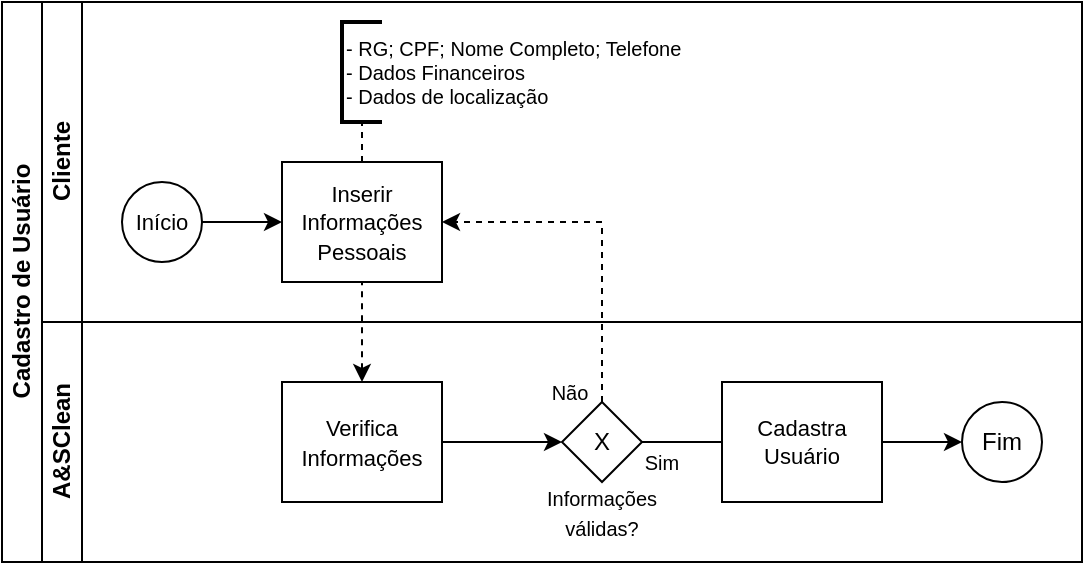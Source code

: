 <mxfile version="16.6.5" type="device" pages="6"><diagram id="prtHgNgQTEPvFCAcTncT" name="BPNM_01"><mxGraphModel dx="1422" dy="700" grid="1" gridSize="10" guides="1" tooltips="1" connect="1" arrows="1" fold="1" page="1" pageScale="1" pageWidth="827" pageHeight="1169" math="0" shadow="0"><root><mxCell id="0"/><mxCell id="1" parent="0"/><mxCell id="dNxyNK7c78bLwvsdeMH5-19" value="Cadastro de Usuário" style="swimlane;html=1;childLayout=stackLayout;resizeParent=1;resizeParentMax=0;horizontal=0;startSize=20;horizontalStack=0;" parent="1" vertex="1"><mxGeometry x="110" y="120" width="540" height="280" as="geometry"/></mxCell><mxCell id="dNxyNK7c78bLwvsdeMH5-31" style="edgeStyle=orthogonalEdgeStyle;rounded=0;orthogonalLoop=1;jettySize=auto;html=1;endArrow=classic;endFill=1;entryX=1;entryY=0.5;entryDx=0;entryDy=0;dashed=1;" parent="dNxyNK7c78bLwvsdeMH5-19" source="dNxyNK7c78bLwvsdeMH5-28" target="dNxyNK7c78bLwvsdeMH5-24" edge="1"><mxGeometry relative="1" as="geometry"><mxPoint x="300" y="60" as="targetPoint"/><Array as="points"><mxPoint x="300" y="110"/></Array></mxGeometry></mxCell><mxCell id="dNxyNK7c78bLwvsdeMH5-20" value="&lt;div&gt;Cliente&lt;/div&gt;" style="swimlane;html=1;startSize=20;horizontal=0;" parent="dNxyNK7c78bLwvsdeMH5-19" vertex="1"><mxGeometry x="20" width="520" height="160" as="geometry"/></mxCell><mxCell id="dNxyNK7c78bLwvsdeMH5-25" value="" style="edgeStyle=orthogonalEdgeStyle;rounded=0;orthogonalLoop=1;jettySize=auto;html=1;" parent="dNxyNK7c78bLwvsdeMH5-20" source="dNxyNK7c78bLwvsdeMH5-23" target="dNxyNK7c78bLwvsdeMH5-24" edge="1"><mxGeometry relative="1" as="geometry"/></mxCell><mxCell id="dNxyNK7c78bLwvsdeMH5-23" value="&lt;font style=&quot;font-size: 11px&quot;&gt;Início&lt;/font&gt;" style="ellipse;whiteSpace=wrap;html=1;" parent="dNxyNK7c78bLwvsdeMH5-20" vertex="1"><mxGeometry x="40" y="90" width="40" height="40" as="geometry"/></mxCell><mxCell id="dNxyNK7c78bLwvsdeMH5-24" value="&lt;font style=&quot;font-size: 11px&quot;&gt;Inserir Informações Pessoais&lt;/font&gt;" style="rounded=0;whiteSpace=wrap;html=1;fontFamily=Helvetica;fontSize=12;fontColor=#000000;align=center;" parent="dNxyNK7c78bLwvsdeMH5-20" vertex="1"><mxGeometry x="120" y="80" width="80" height="60" as="geometry"/></mxCell><mxCell id="_eYZzd55_Z8GwYTqfOut-10" value="" style="strokeWidth=2;html=1;shape=mxgraph.flowchart.annotation_1;align=left;pointerEvents=1;fontSize=11;" parent="dNxyNK7c78bLwvsdeMH5-20" vertex="1"><mxGeometry x="150" y="10" width="20" height="50" as="geometry"/></mxCell><mxCell id="_eYZzd55_Z8GwYTqfOut-12" value="" style="endArrow=none;dashed=1;html=1;rounded=0;fontSize=11;entryX=0.5;entryY=1;entryDx=0;entryDy=0;entryPerimeter=0;exitX=0.5;exitY=0;exitDx=0;exitDy=0;" parent="dNxyNK7c78bLwvsdeMH5-20" source="dNxyNK7c78bLwvsdeMH5-24" target="_eYZzd55_Z8GwYTqfOut-10" edge="1"><mxGeometry width="50" height="50" relative="1" as="geometry"><mxPoint x="250" y="180" as="sourcePoint"/><mxPoint x="300" y="130" as="targetPoint"/></mxGeometry></mxCell><mxCell id="_eYZzd55_Z8GwYTqfOut-13" value="&lt;div style=&quot;font-size: 10px&quot; align=&quot;left&quot;&gt;&lt;font style=&quot;font-size: 10px&quot;&gt;- RG; CPF; Nome Completo; Telefone&lt;/font&gt;&lt;/div&gt;&lt;div style=&quot;font-size: 10px&quot; align=&quot;left&quot;&gt;&lt;font style=&quot;font-size: 10px&quot;&gt;- Dados Financeiros&lt;/font&gt;&lt;/div&gt;&lt;div style=&quot;font-size: 10px&quot; align=&quot;left&quot;&gt;&lt;font style=&quot;font-size: 10px&quot;&gt;- Dados de localização&lt;/font&gt;&lt;/div&gt;" style="text;html=1;strokeColor=none;fillColor=none;align=left;verticalAlign=middle;whiteSpace=wrap;rounded=0;fontSize=11;" parent="dNxyNK7c78bLwvsdeMH5-20" vertex="1"><mxGeometry x="150" y="16.25" width="180" height="37.5" as="geometry"/></mxCell><mxCell id="dNxyNK7c78bLwvsdeMH5-21" value="A&amp;amp;SClean" style="swimlane;html=1;startSize=20;horizontal=0;" parent="dNxyNK7c78bLwvsdeMH5-19" vertex="1"><mxGeometry x="20" y="160" width="520" height="120" as="geometry"/></mxCell><mxCell id="dNxyNK7c78bLwvsdeMH5-29" value="" style="edgeStyle=orthogonalEdgeStyle;rounded=0;orthogonalLoop=1;jettySize=auto;html=1;endArrow=classic;endFill=1;" parent="dNxyNK7c78bLwvsdeMH5-21" source="dNxyNK7c78bLwvsdeMH5-26" target="dNxyNK7c78bLwvsdeMH5-28" edge="1"><mxGeometry relative="1" as="geometry"/></mxCell><mxCell id="dNxyNK7c78bLwvsdeMH5-26" value="&lt;font style=&quot;font-size: 11px&quot;&gt;Verifica Informações&lt;/font&gt;" style="rounded=0;whiteSpace=wrap;html=1;fontFamily=Helvetica;fontSize=12;fontColor=#000000;align=center;" parent="dNxyNK7c78bLwvsdeMH5-21" vertex="1"><mxGeometry x="120" y="30" width="80" height="60" as="geometry"/></mxCell><mxCell id="dNxyNK7c78bLwvsdeMH5-28" value="X" style="rhombus;whiteSpace=wrap;html=1;fontFamily=Helvetica;fontSize=12;fontColor=#000000;align=center;" parent="dNxyNK7c78bLwvsdeMH5-21" vertex="1"><mxGeometry x="260" y="40" width="40" height="40" as="geometry"/></mxCell><mxCell id="_eYZzd55_Z8GwYTqfOut-1" value="&lt;font style=&quot;font-size: 10px&quot;&gt;Informações válidas?&lt;/font&gt;" style="text;html=1;strokeColor=none;fillColor=none;align=center;verticalAlign=middle;whiteSpace=wrap;rounded=0;" parent="dNxyNK7c78bLwvsdeMH5-21" vertex="1"><mxGeometry x="250" y="80" width="60" height="30" as="geometry"/></mxCell><mxCell id="dNxyNK7c78bLwvsdeMH5-32" value="Fim" style="ellipse;whiteSpace=wrap;html=1;" parent="dNxyNK7c78bLwvsdeMH5-21" vertex="1"><mxGeometry x="460" y="40" width="40" height="40" as="geometry"/></mxCell><mxCell id="_eYZzd55_Z8GwYTqfOut-4" value="" style="endArrow=classic;html=1;rounded=0;entryX=0;entryY=0.5;entryDx=0;entryDy=0;exitX=1;exitY=0.5;exitDx=0;exitDy=0;startArrow=none;" parent="dNxyNK7c78bLwvsdeMH5-21" source="_eYZzd55_Z8GwYTqfOut-8" target="dNxyNK7c78bLwvsdeMH5-32" edge="1"><mxGeometry width="50" height="50" relative="1" as="geometry"><mxPoint x="190" y="80" as="sourcePoint"/><mxPoint x="240" y="30" as="targetPoint"/></mxGeometry></mxCell><mxCell id="_eYZzd55_Z8GwYTqfOut-6" value="&lt;font style=&quot;font-size: 10px&quot;&gt;Não&lt;/font&gt;" style="text;html=1;strokeColor=none;fillColor=none;align=center;verticalAlign=middle;whiteSpace=wrap;rounded=0;" parent="dNxyNK7c78bLwvsdeMH5-21" vertex="1"><mxGeometry x="254" y="30" width="20" height="10" as="geometry"/></mxCell><mxCell id="_eYZzd55_Z8GwYTqfOut-7" value="&lt;font style=&quot;font-size: 10px&quot;&gt;Sim&lt;/font&gt;" style="text;html=1;strokeColor=none;fillColor=none;align=center;verticalAlign=middle;whiteSpace=wrap;rounded=0;" parent="dNxyNK7c78bLwvsdeMH5-21" vertex="1"><mxGeometry x="300" y="60" width="20" height="20" as="geometry"/></mxCell><mxCell id="_eYZzd55_Z8GwYTqfOut-8" value="&lt;div style=&quot;font-size: 11px&quot;&gt;&lt;font style=&quot;font-size: 11px&quot;&gt;Cadastra&lt;/font&gt;&lt;/div&gt;&lt;div style=&quot;font-size: 11px&quot;&gt;&lt;font style=&quot;font-size: 11px&quot;&gt;Usuário&lt;/font&gt;&lt;/div&gt;" style="rounded=0;whiteSpace=wrap;html=1;fontFamily=Helvetica;fontSize=12;fontColor=#000000;align=center;" parent="dNxyNK7c78bLwvsdeMH5-21" vertex="1"><mxGeometry x="340" y="30" width="80" height="60" as="geometry"/></mxCell><mxCell id="_eYZzd55_Z8GwYTqfOut-9" value="" style="endArrow=none;html=1;rounded=0;entryX=0;entryY=0.5;entryDx=0;entryDy=0;exitX=1;exitY=0.5;exitDx=0;exitDy=0;" parent="dNxyNK7c78bLwvsdeMH5-21" source="dNxyNK7c78bLwvsdeMH5-28" target="_eYZzd55_Z8GwYTqfOut-8" edge="1"><mxGeometry width="50" height="50" relative="1" as="geometry"><mxPoint x="440" y="300" as="sourcePoint"/><mxPoint x="580" y="300" as="targetPoint"/></mxGeometry></mxCell><mxCell id="_eYZzd55_Z8GwYTqfOut-3" value="" style="endArrow=none;dashed=1;html=1;rounded=0;entryX=0.5;entryY=1;entryDx=0;entryDy=0;exitX=0.5;exitY=0;exitDx=0;exitDy=0;endFill=0;startArrow=classic;startFill=1;" parent="dNxyNK7c78bLwvsdeMH5-19" source="dNxyNK7c78bLwvsdeMH5-26" target="dNxyNK7c78bLwvsdeMH5-24" edge="1"><mxGeometry width="50" height="50" relative="1" as="geometry"><mxPoint x="210" y="200" as="sourcePoint"/><mxPoint x="260" y="150" as="targetPoint"/></mxGeometry></mxCell></root></mxGraphModel></diagram><diagram id="L-XpuHTHEwS6U2jgjpbz" name="BPNM_02"><mxGraphModel dx="1422" dy="700" grid="1" gridSize="10" guides="1" tooltips="1" connect="1" arrows="1" fold="1" page="1" pageScale="1" pageWidth="827" pageHeight="1169" math="0" shadow="0"><root><mxCell id="8HXdKZfh2byNcicHLd-K-0"/><mxCell id="8HXdKZfh2byNcicHLd-K-1" parent="8HXdKZfh2byNcicHLd-K-0"/><mxCell id="Ei9RgOrGpQlnz_iBr8sP-0" value="Cadastro de Lavanderia" style="swimlane;html=1;childLayout=stackLayout;resizeParent=1;resizeParentMax=0;horizontal=0;startSize=20;horizontalStack=0;" parent="8HXdKZfh2byNcicHLd-K-1" vertex="1"><mxGeometry x="110" y="120" width="540" height="310" as="geometry"/></mxCell><mxCell id="Ei9RgOrGpQlnz_iBr8sP-1" style="edgeStyle=orthogonalEdgeStyle;rounded=0;orthogonalLoop=1;jettySize=auto;html=1;endArrow=classic;endFill=1;entryX=1;entryY=0.5;entryDx=0;entryDy=0;dashed=1;" parent="Ei9RgOrGpQlnz_iBr8sP-0" source="Ei9RgOrGpQlnz_iBr8sP-12" target="Ei9RgOrGpQlnz_iBr8sP-5" edge="1"><mxGeometry relative="1" as="geometry"><mxPoint x="300" y="60" as="targetPoint"/><Array as="points"><mxPoint x="300" y="140"/></Array></mxGeometry></mxCell><mxCell id="Ei9RgOrGpQlnz_iBr8sP-2" value="Lavanderia" style="swimlane;html=1;startSize=20;horizontal=0;" parent="Ei9RgOrGpQlnz_iBr8sP-0" vertex="1"><mxGeometry x="20" width="520" height="190" as="geometry"/></mxCell><mxCell id="Ei9RgOrGpQlnz_iBr8sP-3" value="" style="edgeStyle=orthogonalEdgeStyle;rounded=0;orthogonalLoop=1;jettySize=auto;html=1;" parent="Ei9RgOrGpQlnz_iBr8sP-2" source="Ei9RgOrGpQlnz_iBr8sP-4" target="Ei9RgOrGpQlnz_iBr8sP-5" edge="1"><mxGeometry relative="1" as="geometry"/></mxCell><mxCell id="Ei9RgOrGpQlnz_iBr8sP-4" value="&lt;font style=&quot;font-size: 11px&quot;&gt;Início&lt;/font&gt;" style="ellipse;whiteSpace=wrap;html=1;" parent="Ei9RgOrGpQlnz_iBr8sP-2" vertex="1"><mxGeometry x="40" y="90" width="40" height="40" as="geometry"/></mxCell><mxCell id="Ei9RgOrGpQlnz_iBr8sP-5" value="&lt;div&gt;&lt;font style=&quot;font-size: 11px&quot;&gt;Inserir Informações&lt;/font&gt;&lt;/div&gt;&lt;div&gt;&lt;font style=&quot;font-size: 11px&quot;&gt;Empresariais&lt;br&gt;&lt;/font&gt;&lt;/div&gt;" style="rounded=0;whiteSpace=wrap;html=1;fontFamily=Helvetica;fontSize=12;fontColor=#000000;align=center;" parent="Ei9RgOrGpQlnz_iBr8sP-2" vertex="1"><mxGeometry x="120" y="110" width="80" height="60" as="geometry"/></mxCell><mxCell id="Ei9RgOrGpQlnz_iBr8sP-6" value="" style="strokeWidth=2;html=1;shape=mxgraph.flowchart.annotation_1;align=left;pointerEvents=1;fontSize=11;" parent="Ei9RgOrGpQlnz_iBr8sP-2" vertex="1"><mxGeometry x="150" y="10" width="20" height="80" as="geometry"/></mxCell><mxCell id="Ei9RgOrGpQlnz_iBr8sP-7" value="" style="endArrow=none;dashed=1;html=1;rounded=0;fontSize=11;entryX=0.5;entryY=1;entryDx=0;entryDy=0;entryPerimeter=0;exitX=0.5;exitY=0;exitDx=0;exitDy=0;" parent="Ei9RgOrGpQlnz_iBr8sP-2" source="Ei9RgOrGpQlnz_iBr8sP-5" target="Ei9RgOrGpQlnz_iBr8sP-6" edge="1"><mxGeometry width="50" height="50" relative="1" as="geometry"><mxPoint x="250" y="180" as="sourcePoint"/><mxPoint x="300" y="130" as="targetPoint"/></mxGeometry></mxCell><mxCell id="Ei9RgOrGpQlnz_iBr8sP-8" value="&lt;div style=&quot;font-size: 10px&quot; align=&quot;left&quot;&gt;&lt;font style=&quot;font-size: 10px&quot;&gt;- Nome; CNPJ;&lt;br&gt;&lt;/font&gt;&lt;/div&gt;&lt;div style=&quot;font-size: 10px&quot; align=&quot;left&quot;&gt;&lt;font style=&quot;font-size: 10px&quot;&gt;- Dados Financeiros;&lt;/font&gt;&lt;/div&gt;&lt;div style=&quot;font-size: 10px&quot; align=&quot;left&quot;&gt;&lt;font style=&quot;font-size: 10px&quot;&gt;- Dados de localização;&lt;/font&gt;&lt;/div&gt;&lt;div style=&quot;font-size: 10px&quot;&gt;&lt;font style=&quot;font-size: 10px&quot;&gt;- Especialidades;&lt;/font&gt;&lt;/div&gt;&lt;div style=&quot;font-size: 10px&quot;&gt;&lt;font style=&quot;font-size: 10px&quot;&gt;- Horário de Funcionamento;&lt;/font&gt;&lt;/div&gt;&lt;div style=&quot;font-size: 10px&quot;&gt;&lt;font style=&quot;font-size: 10px&quot;&gt;- Opções de entrega/retirada&lt;br&gt;&lt;/font&gt;&lt;/div&gt;" style="text;html=1;strokeColor=none;fillColor=none;align=left;verticalAlign=middle;whiteSpace=wrap;rounded=0;fontSize=11;" parent="Ei9RgOrGpQlnz_iBr8sP-2" vertex="1"><mxGeometry x="150" y="13.13" width="140" height="73.75" as="geometry"/></mxCell><mxCell id="Ei9RgOrGpQlnz_iBr8sP-9" value="A&amp;amp;SClean" style="swimlane;html=1;startSize=20;horizontal=0;" parent="Ei9RgOrGpQlnz_iBr8sP-0" vertex="1"><mxGeometry x="20" y="190" width="520" height="120" as="geometry"/></mxCell><mxCell id="Ei9RgOrGpQlnz_iBr8sP-10" value="" style="edgeStyle=orthogonalEdgeStyle;rounded=0;orthogonalLoop=1;jettySize=auto;html=1;endArrow=classic;endFill=1;" parent="Ei9RgOrGpQlnz_iBr8sP-9" source="Ei9RgOrGpQlnz_iBr8sP-11" target="Ei9RgOrGpQlnz_iBr8sP-12" edge="1"><mxGeometry relative="1" as="geometry"/></mxCell><mxCell id="Ei9RgOrGpQlnz_iBr8sP-11" value="&lt;font style=&quot;font-size: 11px&quot;&gt;Verifica Informações&lt;/font&gt;" style="rounded=0;whiteSpace=wrap;html=1;fontFamily=Helvetica;fontSize=12;fontColor=#000000;align=center;" parent="Ei9RgOrGpQlnz_iBr8sP-9" vertex="1"><mxGeometry x="120" y="30" width="80" height="60" as="geometry"/></mxCell><mxCell id="Ei9RgOrGpQlnz_iBr8sP-12" value="X" style="rhombus;whiteSpace=wrap;html=1;fontFamily=Helvetica;fontSize=12;fontColor=#000000;align=center;" parent="Ei9RgOrGpQlnz_iBr8sP-9" vertex="1"><mxGeometry x="260" y="40" width="40" height="40" as="geometry"/></mxCell><mxCell id="Ei9RgOrGpQlnz_iBr8sP-13" value="&lt;font style=&quot;font-size: 10px&quot;&gt;Informações válidas?&lt;/font&gt;" style="text;html=1;strokeColor=none;fillColor=none;align=center;verticalAlign=middle;whiteSpace=wrap;rounded=0;" parent="Ei9RgOrGpQlnz_iBr8sP-9" vertex="1"><mxGeometry x="250" y="80" width="60" height="30" as="geometry"/></mxCell><mxCell id="Ei9RgOrGpQlnz_iBr8sP-14" value="Fim" style="ellipse;whiteSpace=wrap;html=1;" parent="Ei9RgOrGpQlnz_iBr8sP-9" vertex="1"><mxGeometry x="460" y="40" width="40" height="40" as="geometry"/></mxCell><mxCell id="Ei9RgOrGpQlnz_iBr8sP-15" value="" style="endArrow=classic;html=1;rounded=0;entryX=0;entryY=0.5;entryDx=0;entryDy=0;exitX=1;exitY=0.5;exitDx=0;exitDy=0;startArrow=none;" parent="Ei9RgOrGpQlnz_iBr8sP-9" source="Ei9RgOrGpQlnz_iBr8sP-18" target="Ei9RgOrGpQlnz_iBr8sP-14" edge="1"><mxGeometry width="50" height="50" relative="1" as="geometry"><mxPoint x="190" y="80" as="sourcePoint"/><mxPoint x="240" y="30" as="targetPoint"/></mxGeometry></mxCell><mxCell id="Ei9RgOrGpQlnz_iBr8sP-16" value="&lt;font style=&quot;font-size: 10px&quot;&gt;Não&lt;/font&gt;" style="text;html=1;strokeColor=none;fillColor=none;align=center;verticalAlign=middle;whiteSpace=wrap;rounded=0;" parent="Ei9RgOrGpQlnz_iBr8sP-9" vertex="1"><mxGeometry x="254" y="30" width="20" height="10" as="geometry"/></mxCell><mxCell id="Ei9RgOrGpQlnz_iBr8sP-17" value="&lt;font style=&quot;font-size: 10px&quot;&gt;Sim&lt;/font&gt;" style="text;html=1;strokeColor=none;fillColor=none;align=center;verticalAlign=middle;whiteSpace=wrap;rounded=0;" parent="Ei9RgOrGpQlnz_iBr8sP-9" vertex="1"><mxGeometry x="300" y="60" width="20" height="20" as="geometry"/></mxCell><mxCell id="Ei9RgOrGpQlnz_iBr8sP-18" value="&lt;div style=&quot;font-size: 11px&quot;&gt;&lt;font style=&quot;font-size: 11px&quot;&gt;Cadastra Lavanderia&lt;br&gt;&lt;/font&gt;&lt;/div&gt;" style="rounded=0;whiteSpace=wrap;html=1;fontFamily=Helvetica;fontSize=12;fontColor=#000000;align=center;" parent="Ei9RgOrGpQlnz_iBr8sP-9" vertex="1"><mxGeometry x="340" y="30" width="80" height="60" as="geometry"/></mxCell><mxCell id="Ei9RgOrGpQlnz_iBr8sP-19" value="" style="endArrow=none;html=1;rounded=0;entryX=0;entryY=0.5;entryDx=0;entryDy=0;exitX=1;exitY=0.5;exitDx=0;exitDy=0;" parent="Ei9RgOrGpQlnz_iBr8sP-9" source="Ei9RgOrGpQlnz_iBr8sP-12" target="Ei9RgOrGpQlnz_iBr8sP-18" edge="1"><mxGeometry width="50" height="50" relative="1" as="geometry"><mxPoint x="440" y="300" as="sourcePoint"/><mxPoint x="580" y="300" as="targetPoint"/></mxGeometry></mxCell><mxCell id="Ei9RgOrGpQlnz_iBr8sP-20" value="" style="endArrow=none;dashed=1;html=1;rounded=0;entryX=0.5;entryY=1;entryDx=0;entryDy=0;exitX=0.5;exitY=0;exitDx=0;exitDy=0;endFill=0;startArrow=classic;startFill=1;" parent="Ei9RgOrGpQlnz_iBr8sP-0" source="Ei9RgOrGpQlnz_iBr8sP-11" target="Ei9RgOrGpQlnz_iBr8sP-5" edge="1"><mxGeometry width="50" height="50" relative="1" as="geometry"><mxPoint x="210" y="200" as="sourcePoint"/><mxPoint x="260" y="150" as="targetPoint"/></mxGeometry></mxCell></root></mxGraphModel></diagram><diagram id="61No-vOw14e0_m3ZhTWk" name="BPNM_03"><mxGraphModel dx="1422" dy="700" grid="1" gridSize="10" guides="1" tooltips="1" connect="1" arrows="1" fold="1" page="1" pageScale="1" pageWidth="827" pageHeight="1169" math="0" shadow="0"><root><mxCell id="aIsWdmac2kuQEDFgwX-E-0"/><mxCell id="aIsWdmac2kuQEDFgwX-E-1" parent="aIsWdmac2kuQEDFgwX-E-0"/><mxCell id="4j48dYk6_F4c34xvZs5U-0" value="Agendamento de Lavagem" style="swimlane;html=1;childLayout=stackLayout;resizeParent=1;resizeParentMax=0;horizontal=0;startSize=20;horizontalStack=0;" parent="aIsWdmac2kuQEDFgwX-E-1" vertex="1"><mxGeometry x="50" y="210" width="730" height="360" as="geometry"/></mxCell><mxCell id="4j48dYk6_F4c34xvZs5U-3" style="edgeStyle=orthogonalEdgeStyle;rounded=0;orthogonalLoop=1;jettySize=auto;html=1;endArrow=classic;endFill=1;entryX=0.5;entryY=1;entryDx=0;entryDy=0;exitX=0.5;exitY=0;exitDx=0;exitDy=0;dashed=1;" parent="4j48dYk6_F4c34xvZs5U-0" source="4j48dYk6_F4c34xvZs5U-18" target="4j48dYk6_F4c34xvZs5U-14" edge="1"><mxGeometry relative="1" as="geometry"><mxPoint x="240" y="260" as="sourcePoint"/><Array as="points"><mxPoint x="90" y="230"/><mxPoint x="290" y="230"/></Array></mxGeometry></mxCell><mxCell id="4j48dYk6_F4c34xvZs5U-5" value="Cliente" style="swimlane;html=1;startSize=20;horizontal=0;" parent="4j48dYk6_F4c34xvZs5U-0" vertex="1"><mxGeometry x="20" width="710" height="120" as="geometry"/></mxCell><mxCell id="4j48dYk6_F4c34xvZs5U-6" value="" style="edgeStyle=orthogonalEdgeStyle;rounded=0;orthogonalLoop=1;jettySize=auto;html=1;" parent="4j48dYk6_F4c34xvZs5U-5" source="4j48dYk6_F4c34xvZs5U-7" target="4j48dYk6_F4c34xvZs5U-8" edge="1"><mxGeometry relative="1" as="geometry"/></mxCell><mxCell id="4j48dYk6_F4c34xvZs5U-7" value="&lt;font style=&quot;font-size: 11px&quot;&gt;Início&lt;/font&gt;" style="ellipse;whiteSpace=wrap;html=1;" parent="4j48dYk6_F4c34xvZs5U-5" vertex="1"><mxGeometry x="40" y="40" width="40" height="40" as="geometry"/></mxCell><mxCell id="4j48dYk6_F4c34xvZs5U-8" value="&lt;font style=&quot;font-size: 10px&quot;&gt;Busca por lavanderias em sua área&lt;/font&gt;" style="rounded=0;whiteSpace=wrap;html=1;fontFamily=Helvetica;fontSize=12;fontColor=#000000;align=center;" parent="4j48dYk6_F4c34xvZs5U-5" vertex="1"><mxGeometry x="120" y="30" width="80" height="60" as="geometry"/></mxCell><mxCell id="4j48dYk6_F4c34xvZs5U-10" value="&lt;font style=&quot;font-size: 10px&quot;&gt;Informa objetos a serem lavados&lt;br&gt;&lt;/font&gt;" style="rounded=0;whiteSpace=wrap;html=1;fontFamily=Helvetica;fontSize=12;fontColor=#000000;align=center;" parent="4j48dYk6_F4c34xvZs5U-5" vertex="1"><mxGeometry x="230" y="30" width="80" height="60" as="geometry"/></mxCell><mxCell id="4j48dYk6_F4c34xvZs5U-21" value="Escolhe data de retirada e entrega" style="rounded=0;whiteSpace=wrap;html=1;fontFamily=Helvetica;fontSize=12;fontColor=#000000;align=center;" parent="4j48dYk6_F4c34xvZs5U-5" vertex="1"><mxGeometry x="360" y="30" width="80" height="60" as="geometry"/></mxCell><mxCell id="AilhlT27FU6kMo92ysS1-8" value="" style="ellipse;whiteSpace=wrap;html=1;aspect=fixed;fontSize=10;" parent="4j48dYk6_F4c34xvZs5U-5" vertex="1"><mxGeometry x="595" y="60" width="40" height="40" as="geometry"/></mxCell><mxCell id="AilhlT27FU6kMo92ysS1-9" value="" style="shape=message;html=1;whiteSpace=wrap;html=1;outlineConnect=0;fontSize=10;" parent="4j48dYk6_F4c34xvZs5U-5" vertex="1"><mxGeometry x="601.88" y="70" width="26.25" height="20" as="geometry"/></mxCell><mxCell id="AilhlT27FU6kMo92ysS1-10" value="Notificado" style="text;html=1;strokeColor=none;fillColor=none;align=center;verticalAlign=middle;whiteSpace=wrap;rounded=0;fontSize=10;" parent="4j48dYk6_F4c34xvZs5U-5" vertex="1"><mxGeometry x="585" y="40" width="60" height="20" as="geometry"/></mxCell><mxCell id="4j48dYk6_F4c34xvZs5U-12" value="A&amp;amp;SClean" style="swimlane;html=1;startSize=20;horizontal=0;" parent="4j48dYk6_F4c34xvZs5U-0" vertex="1"><mxGeometry x="20" y="120" width="710" height="120" as="geometry"/></mxCell><mxCell id="4j48dYk6_F4c34xvZs5U-14" value="&lt;font style=&quot;font-size: 10px&quot;&gt;Informa datas disponíveis&lt;/font&gt;" style="rounded=0;whiteSpace=wrap;html=1;fontFamily=Helvetica;fontSize=12;fontColor=#000000;align=center;" parent="4j48dYk6_F4c34xvZs5U-12" vertex="1"><mxGeometry x="230" y="20" width="80" height="60" as="geometry"/></mxCell><mxCell id="4j48dYk6_F4c34xvZs5U-25" value="X" style="rhombus;whiteSpace=wrap;html=1;fontSize=10;" parent="4j48dYk6_F4c34xvZs5U-12" vertex="1"><mxGeometry x="470" y="40" width="40" height="40" as="geometry"/></mxCell><mxCell id="4j48dYk6_F4c34xvZs5U-26" value="Data válida?" style="text;html=1;strokeColor=none;fillColor=none;align=center;verticalAlign=middle;whiteSpace=wrap;rounded=0;fontSize=10;" parent="4j48dYk6_F4c34xvZs5U-12" vertex="1"><mxGeometry x="460" y="80" width="60" height="20" as="geometry"/></mxCell><mxCell id="4MQ2aUZXn0tHrJVvO0jY-1" value="Não" style="text;html=1;strokeColor=none;fillColor=none;align=center;verticalAlign=middle;whiteSpace=wrap;rounded=0;fontSize=10;" parent="4j48dYk6_F4c34xvZs5U-12" vertex="1"><mxGeometry x="440" y="45" width="30" height="10" as="geometry"/></mxCell><mxCell id="YGyImkrosOUA01ICokzV-1" value="&lt;div&gt;Sim&lt;/div&gt;" style="text;html=1;strokeColor=none;fillColor=none;align=center;verticalAlign=middle;whiteSpace=wrap;rounded=0;fontSize=10;" parent="4j48dYk6_F4c34xvZs5U-12" vertex="1"><mxGeometry x="510" y="45" width="30" height="10" as="geometry"/></mxCell><mxCell id="AilhlT27FU6kMo92ysS1-0" value="&lt;font style=&quot;font-size: 10px&quot;&gt;Informa lavanderias próximas&lt;br&gt;&lt;/font&gt;" style="rounded=0;whiteSpace=wrap;html=1;fontFamily=Helvetica;fontSize=12;fontColor=#000000;align=center;" parent="4j48dYk6_F4c34xvZs5U-12" vertex="1"><mxGeometry x="70" y="20" width="80" height="60" as="geometry"/></mxCell><mxCell id="AilhlT27FU6kMo92ysS1-4" value="Confirma Agendamento" style="rounded=0;whiteSpace=wrap;html=1;fontSize=10;" parent="4j48dYk6_F4c34xvZs5U-12" vertex="1"><mxGeometry x="580" y="35" width="70" height="50" as="geometry"/></mxCell><mxCell id="AilhlT27FU6kMo92ysS1-5" value="" style="endArrow=classic;html=1;rounded=0;fontSize=10;entryX=0;entryY=0.5;entryDx=0;entryDy=0;exitX=1;exitY=0.5;exitDx=0;exitDy=0;" parent="4j48dYk6_F4c34xvZs5U-12" source="4j48dYk6_F4c34xvZs5U-25" target="AilhlT27FU6kMo92ysS1-4" edge="1"><mxGeometry width="50" height="50" relative="1" as="geometry"><mxPoint x="330" y="100" as="sourcePoint"/><mxPoint x="380" y="50" as="targetPoint"/></mxGeometry></mxCell><mxCell id="4j48dYk6_F4c34xvZs5U-16" value="Lavanderia" style="swimlane;html=1;startSize=20;horizontal=0;" parent="4j48dYk6_F4c34xvZs5U-0" vertex="1"><mxGeometry x="20" y="240" width="710" height="120" as="geometry"/></mxCell><mxCell id="4j48dYk6_F4c34xvZs5U-18" value="Cadastra horários disponíveis" style="rounded=0;whiteSpace=wrap;html=1;fontFamily=Helvetica;fontSize=12;fontColor=#000000;align=center;" parent="4j48dYk6_F4c34xvZs5U-16" vertex="1"><mxGeometry x="30" y="30" width="80" height="60" as="geometry"/></mxCell><mxCell id="YGyImkrosOUA01ICokzV-2" value="" style="ellipse;whiteSpace=wrap;html=1;aspect=fixed;fontSize=10;" parent="4j48dYk6_F4c34xvZs5U-16" vertex="1"><mxGeometry x="350" y="40" width="40" height="40" as="geometry"/></mxCell><mxCell id="YGyImkrosOUA01ICokzV-3" value="" style="shape=message;html=1;whiteSpace=wrap;html=1;outlineConnect=0;fontSize=10;" parent="4j48dYk6_F4c34xvZs5U-16" vertex="1"><mxGeometry x="356.88" y="50" width="26.25" height="20" as="geometry"/></mxCell><mxCell id="YGyImkrosOUA01ICokzV-4" value="Notificado" style="text;html=1;strokeColor=none;fillColor=none;align=center;verticalAlign=middle;whiteSpace=wrap;rounded=0;fontSize=10;" parent="4j48dYk6_F4c34xvZs5U-16" vertex="1"><mxGeometry x="340" y="80" width="60" height="20" as="geometry"/></mxCell><mxCell id="YGyImkrosOUA01ICokzV-6" value="Fim" style="ellipse;whiteSpace=wrap;html=1;aspect=fixed;fontSize=10;" parent="4j48dYk6_F4c34xvZs5U-16" vertex="1"><mxGeometry x="600" y="40" width="40" height="40" as="geometry"/></mxCell><mxCell id="YGyImkrosOUA01ICokzV-5" value="" style="endArrow=classic;html=1;rounded=0;fontSize=10;exitX=1;exitY=0.5;exitDx=0;exitDy=0;entryX=0;entryY=0.5;entryDx=0;entryDy=0;" parent="4j48dYk6_F4c34xvZs5U-16" source="YGyImkrosOUA01ICokzV-2" target="YGyImkrosOUA01ICokzV-6" edge="1"><mxGeometry width="50" height="50" relative="1" as="geometry"><mxPoint x="330" y="-40" as="sourcePoint"/><mxPoint x="500" y="60" as="targetPoint"/></mxGeometry></mxCell><mxCell id="4j48dYk6_F4c34xvZs5U-22" value="" style="endArrow=none;dashed=1;html=1;rounded=0;fontSize=10;entryX=0.5;entryY=1;entryDx=0;entryDy=0;exitX=0.5;exitY=0;exitDx=0;exitDy=0;startArrow=classic;startFill=1;" parent="4j48dYk6_F4c34xvZs5U-0" source="4j48dYk6_F4c34xvZs5U-14" target="4j48dYk6_F4c34xvZs5U-10" edge="1"><mxGeometry width="50" height="50" relative="1" as="geometry"><mxPoint x="440" y="230" as="sourcePoint"/><mxPoint x="490" y="180" as="targetPoint"/><Array as="points"><mxPoint x="290" y="110"/></Array></mxGeometry></mxCell><mxCell id="4j48dYk6_F4c34xvZs5U-23" value="" style="endArrow=classic;dashed=1;html=1;rounded=0;fontSize=10;entryX=0.5;entryY=1;entryDx=0;entryDy=0;exitX=1;exitY=0.5;exitDx=0;exitDy=0;endFill=1;" parent="4j48dYk6_F4c34xvZs5U-0" source="4j48dYk6_F4c34xvZs5U-14" target="4j48dYk6_F4c34xvZs5U-21" edge="1"><mxGeometry width="50" height="50" relative="1" as="geometry"><mxPoint x="500" y="220" as="sourcePoint"/><mxPoint x="550" y="170" as="targetPoint"/><Array as="points"><mxPoint x="420" y="170"/></Array></mxGeometry></mxCell><mxCell id="4MQ2aUZXn0tHrJVvO0jY-0" value="" style="endArrow=none;dashed=1;html=1;rounded=0;fontSize=10;entryX=0;entryY=0.5;entryDx=0;entryDy=0;exitX=0.75;exitY=1;exitDx=0;exitDy=0;startArrow=classic;startFill=1;" parent="4j48dYk6_F4c34xvZs5U-0" source="4j48dYk6_F4c34xvZs5U-21" target="4j48dYk6_F4c34xvZs5U-25" edge="1"><mxGeometry width="50" height="50" relative="1" as="geometry"><mxPoint x="440" y="100" as="sourcePoint"/><mxPoint x="360" y="160" as="targetPoint"/><Array as="points"><mxPoint x="440" y="180"/></Array></mxGeometry></mxCell><mxCell id="4MQ2aUZXn0tHrJVvO0jY-3" value="" style="endArrow=none;dashed=1;html=1;rounded=0;fontSize=10;entryX=1;entryY=0.5;entryDx=0;entryDy=0;exitX=0.5;exitY=0;exitDx=0;exitDy=0;endFill=0;startArrow=classic;startFill=1;" parent="4j48dYk6_F4c34xvZs5U-0" source="4j48dYk6_F4c34xvZs5U-25" target="4j48dYk6_F4c34xvZs5U-21" edge="1"><mxGeometry width="50" height="50" relative="1" as="geometry"><mxPoint x="510" y="60" as="sourcePoint"/><mxPoint x="360" y="160" as="targetPoint"/><Array as="points"><mxPoint x="510" y="60"/></Array></mxGeometry></mxCell><mxCell id="AilhlT27FU6kMo92ysS1-1" value="" style="endArrow=none;dashed=1;html=1;rounded=0;fontSize=10;entryX=0.5;entryY=1;entryDx=0;entryDy=0;exitX=0.5;exitY=0;exitDx=0;exitDy=0;startArrow=classic;startFill=1;" parent="4j48dYk6_F4c34xvZs5U-0" source="AilhlT27FU6kMo92ysS1-0" target="4j48dYk6_F4c34xvZs5U-8" edge="1"><mxGeometry width="50" height="50" relative="1" as="geometry"><mxPoint x="300" y="150.0" as="sourcePoint"/><mxPoint x="300" y="100.0" as="targetPoint"/><Array as="points"><mxPoint x="130" y="110"/><mxPoint x="180" y="110"/></Array></mxGeometry></mxCell><mxCell id="AilhlT27FU6kMo92ysS1-3" value="" style="endArrow=classic;dashed=1;html=1;rounded=0;fontSize=10;exitX=1;exitY=0.5;exitDx=0;exitDy=0;entryX=0.25;entryY=1;entryDx=0;entryDy=0;endFill=1;" parent="4j48dYk6_F4c34xvZs5U-0" source="AilhlT27FU6kMo92ysS1-0" target="4j48dYk6_F4c34xvZs5U-10" edge="1"><mxGeometry width="50" height="50" relative="1" as="geometry"><mxPoint x="350" y="220" as="sourcePoint"/><mxPoint x="400" y="170" as="targetPoint"/><Array as="points"><mxPoint x="210" y="170"/><mxPoint x="210" y="110"/><mxPoint x="270" y="110"/></Array></mxGeometry></mxCell><mxCell id="AilhlT27FU6kMo92ysS1-6" value="" style="endArrow=none;dashed=1;html=1;rounded=0;fontSize=10;entryX=0.5;entryY=1;entryDx=0;entryDy=0;exitX=0.5;exitY=0;exitDx=0;exitDy=0;startArrow=classic;startFill=1;" parent="4j48dYk6_F4c34xvZs5U-0" source="YGyImkrosOUA01ICokzV-2" target="AilhlT27FU6kMo92ysS1-4" edge="1"><mxGeometry width="50" height="50" relative="1" as="geometry"><mxPoint x="300" y="150.0" as="sourcePoint"/><mxPoint x="300" y="100.0" as="targetPoint"/><Array as="points"><mxPoint x="390" y="230"/><mxPoint x="520" y="230"/><mxPoint x="635" y="230"/></Array></mxGeometry></mxCell><mxCell id="AilhlT27FU6kMo92ysS1-7" value="" style="endArrow=none;dashed=1;html=1;rounded=0;fontSize=10;entryX=0.5;entryY=0;entryDx=0;entryDy=0;startArrow=classic;startFill=1;exitX=0.5;exitY=1;exitDx=0;exitDy=0;" parent="4j48dYk6_F4c34xvZs5U-0" source="AilhlT27FU6kMo92ysS1-8" target="AilhlT27FU6kMo92ysS1-4" edge="1"><mxGeometry width="50" height="50" relative="1" as="geometry"><mxPoint x="640" y="80" as="sourcePoint"/><mxPoint x="310" y="110.0" as="targetPoint"/><Array as="points"/></mxGeometry></mxCell></root></mxGraphModel></diagram><diagram id="ZfJk5UwcRki2Jt9I6qPJ" name="BPNM_04"><mxGraphModel dx="1422" dy="700" grid="1" gridSize="10" guides="1" tooltips="1" connect="1" arrows="1" fold="1" page="1" pageScale="1" pageWidth="827" pageHeight="1169" math="0" shadow="0"><root><mxCell id="8kLWpmW8vLzbwCfyQS5z-0"/><mxCell id="8kLWpmW8vLzbwCfyQS5z-1" parent="8kLWpmW8vLzbwCfyQS5z-0"/><mxCell id="DyyZm91jYQNEahbclLGB-0" value="Retirada do objeto" style="swimlane;html=1;childLayout=stackLayout;resizeParent=1;resizeParentMax=0;horizontal=0;startSize=20;horizontalStack=0;fontSize=10;" parent="8kLWpmW8vLzbwCfyQS5z-1" vertex="1"><mxGeometry x="49" y="210" width="600" height="360" as="geometry"/></mxCell><mxCell id="DyyZm91jYQNEahbclLGB-1" style="edgeStyle=orthogonalEdgeStyle;rounded=0;orthogonalLoop=1;jettySize=auto;html=1;endArrow=classic;endFill=1;entryX=0.5;entryY=1;entryDx=0;entryDy=0;dashed=1;exitX=0.5;exitY=0;exitDx=0;exitDy=0;fontSize=10;" parent="DyyZm91jYQNEahbclLGB-0" source="WvcyvsKjVoGG_ABoldRm-0" target="DyyZm91jYQNEahbclLGB-12" edge="1"><mxGeometry relative="1" as="geometry"><mxPoint x="337" y="240" as="sourcePoint"/><Array as="points"><mxPoint x="201" y="220"/><mxPoint x="131" y="220"/></Array></mxGeometry></mxCell><mxCell id="DyyZm91jYQNEahbclLGB-2" value="Cliente" style="swimlane;html=1;startSize=20;horizontal=0;fontSize=10;" parent="DyyZm91jYQNEahbclLGB-0" vertex="1"><mxGeometry x="20" width="580" height="120" as="geometry"/></mxCell><mxCell id="DyyZm91jYQNEahbclLGB-6" value="Escolhe forma de retirada" style="rounded=0;whiteSpace=wrap;html=1;fontFamily=Helvetica;fontSize=10;fontColor=#000000;align=center;" parent="DyyZm91jYQNEahbclLGB-2" vertex="1"><mxGeometry x="221" y="30" width="80" height="60" as="geometry"/></mxCell><mxCell id="WvcyvsKjVoGG_ABoldRm-1" value="" style="ellipse;whiteSpace=wrap;html=1;aspect=fixed;fontSize=10;" parent="DyyZm91jYQNEahbclLGB-2" vertex="1"><mxGeometry x="91" y="50" width="40" height="40" as="geometry"/></mxCell><mxCell id="WvcyvsKjVoGG_ABoldRm-2" value="" style="shape=message;html=1;whiteSpace=wrap;html=1;outlineConnect=0;fontSize=10;" parent="DyyZm91jYQNEahbclLGB-2" vertex="1"><mxGeometry x="97.88" y="60" width="26.25" height="20" as="geometry"/></mxCell><mxCell id="WvcyvsKjVoGG_ABoldRm-3" value="Notificado" style="text;html=1;strokeColor=none;fillColor=none;align=center;verticalAlign=middle;whiteSpace=wrap;rounded=0;fontSize=10;" parent="DyyZm91jYQNEahbclLGB-2" vertex="1"><mxGeometry x="81" y="30" width="60" height="20" as="geometry"/></mxCell><mxCell id="WvcyvsKjVoGG_ABoldRm-4" value="" style="endArrow=none;dashed=1;html=1;rounded=0;fontSize=10;entryX=0.5;entryY=0;entryDx=0;entryDy=0;startArrow=classic;startFill=1;exitX=0.5;exitY=1;exitDx=0;exitDy=0;" parent="DyyZm91jYQNEahbclLGB-2" source="WvcyvsKjVoGG_ABoldRm-1" edge="1"><mxGeometry width="50" height="50" relative="1" as="geometry"><mxPoint x="67" y="-140" as="sourcePoint"/><mxPoint x="111" y="145" as="targetPoint"/><Array as="points"/></mxGeometry></mxCell><mxCell id="WvcyvsKjVoGG_ABoldRm-7" value="" style="endArrow=none;dashed=1;html=1;rounded=0;fontSize=10;entryX=0.5;entryY=0;entryDx=0;entryDy=0;startArrow=classic;startFill=1;exitX=0.5;exitY=1;exitDx=0;exitDy=0;" parent="DyyZm91jYQNEahbclLGB-2" edge="1"><mxGeometry width="50" height="50" relative="1" as="geometry"><mxPoint x="260.71" y="90" as="sourcePoint"/><mxPoint x="260.71" y="145" as="targetPoint"/><Array as="points"/></mxGeometry></mxCell><mxCell id="WvcyvsKjVoGG_ABoldRm-20" value="Retira o produto" style="rounded=0;whiteSpace=wrap;html=1;fontFamily=Helvetica;fontSize=10;fontColor=#000000;align=center;" parent="DyyZm91jYQNEahbclLGB-2" vertex="1"><mxGeometry x="371" y="30" width="80" height="60" as="geometry"/></mxCell><mxCell id="WvcyvsKjVoGG_ABoldRm-19" value="" style="endArrow=classic;html=1;rounded=0;labelBorderColor=default;fontSize=10;exitX=1;exitY=0.5;exitDx=0;exitDy=0;entryX=0;entryY=0.5;entryDx=0;entryDy=0;endFill=1;" parent="DyyZm91jYQNEahbclLGB-2" source="DyyZm91jYQNEahbclLGB-6" target="WvcyvsKjVoGG_ABoldRm-20" edge="1"><mxGeometry width="50" height="50" relative="1" as="geometry"><mxPoint x="301" y="220" as="sourcePoint"/><mxPoint x="351" y="60" as="targetPoint"/></mxGeometry></mxCell><mxCell id="DyyZm91jYQNEahbclLGB-11" value="A&amp;amp;SClean" style="swimlane;html=1;startSize=20;horizontal=0;fontSize=10;" parent="DyyZm91jYQNEahbclLGB-0" vertex="1"><mxGeometry x="20" y="120" width="580" height="120" as="geometry"/></mxCell><mxCell id="DyyZm91jYQNEahbclLGB-12" value="&lt;font style=&quot;font-size: 10px;&quot;&gt;Informa finalização da lavagem&lt;/font&gt;" style="rounded=0;whiteSpace=wrap;html=1;fontFamily=Helvetica;fontSize=10;fontColor=#000000;align=center;" parent="DyyZm91jYQNEahbclLGB-11" vertex="1"><mxGeometry x="71" y="25" width="80" height="60" as="geometry"/></mxCell><mxCell id="DyyZm91jYQNEahbclLGB-5" value="Informa formas de retirada" style="rounded=0;whiteSpace=wrap;html=1;fontFamily=Helvetica;fontSize=10;fontColor=#000000;align=center;" parent="DyyZm91jYQNEahbclLGB-11" vertex="1"><mxGeometry x="221" y="25" width="80" height="60" as="geometry"/></mxCell><mxCell id="WvcyvsKjVoGG_ABoldRm-17" value="&lt;div&gt;Confirma&lt;/div&gt;&lt;div&gt;retirada&lt;/div&gt;" style="rounded=0;whiteSpace=wrap;html=1;fontFamily=Helvetica;fontSize=10;fontColor=#000000;align=center;" parent="DyyZm91jYQNEahbclLGB-11" vertex="1"><mxGeometry x="371" y="25" width="80" height="60" as="geometry"/></mxCell><mxCell id="WvcyvsKjVoGG_ABoldRm-18" value="Fim" style="ellipse;whiteSpace=wrap;html=1;fontSize=10;" parent="DyyZm91jYQNEahbclLGB-11" vertex="1"><mxGeometry x="521" y="35" width="40" height="40" as="geometry"/></mxCell><mxCell id="DyyZm91jYQNEahbclLGB-20" value="Lavanderia" style="swimlane;html=1;startSize=20;horizontal=0;fontSize=10;" parent="DyyZm91jYQNEahbclLGB-0" vertex="1"><mxGeometry x="20" y="240" width="580" height="120" as="geometry"/></mxCell><mxCell id="DyyZm91jYQNEahbclLGB-4" value="&lt;font style=&quot;font-size: 10px;&quot;&gt;Início&lt;/font&gt;" style="ellipse;whiteSpace=wrap;html=1;fontSize=10;" parent="DyyZm91jYQNEahbclLGB-20" vertex="1"><mxGeometry x="40" y="30" width="40" height="40" as="geometry"/></mxCell><mxCell id="WvcyvsKjVoGG_ABoldRm-0" value="&lt;font style=&quot;font-size: 10px;&quot;&gt;Finalização da lavagem&lt;/font&gt;" style="rounded=0;whiteSpace=wrap;html=1;fontFamily=Helvetica;fontSize=10;fontColor=#000000;align=center;" parent="DyyZm91jYQNEahbclLGB-20" vertex="1"><mxGeometry x="141" y="20" width="80" height="60" as="geometry"/></mxCell><mxCell id="WvcyvsKjVoGG_ABoldRm-8" value="Solicita retirada do produto" style="rounded=0;whiteSpace=wrap;html=1;fontFamily=Helvetica;fontSize=10;fontColor=#000000;align=center;" parent="DyyZm91jYQNEahbclLGB-20" vertex="1"><mxGeometry x="261" y="20" width="85" height="60" as="geometry"/></mxCell><mxCell id="WvcyvsKjVoGG_ABoldRm-10" value="" style="edgeStyle=orthogonalEdgeStyle;rounded=0;orthogonalLoop=1;jettySize=auto;html=1;fontSize=10;" parent="DyyZm91jYQNEahbclLGB-20" edge="1"><mxGeometry relative="1" as="geometry"><mxPoint x="221" y="49.71" as="sourcePoint"/><mxPoint x="261" y="50" as="targetPoint"/><Array as="points"><mxPoint x="232" y="49.71"/><mxPoint x="232" y="49.71"/></Array></mxGeometry></mxCell><mxCell id="DyyZm91jYQNEahbclLGB-3" value="" style="edgeStyle=orthogonalEdgeStyle;rounded=0;orthogonalLoop=1;jettySize=auto;html=1;fontSize=10;" parent="DyyZm91jYQNEahbclLGB-0" source="DyyZm91jYQNEahbclLGB-4" edge="1"><mxGeometry relative="1" as="geometry"><mxPoint x="160" y="290" as="targetPoint"/></mxGeometry></mxCell><mxCell id="WvcyvsKjVoGG_ABoldRm-6" value="" style="endArrow=none;dashed=1;html=1;rounded=0;fontSize=10;startArrow=classic;startFill=1;exitX=0.5;exitY=1;exitDx=0;exitDy=0;entryX=0.5;entryY=0;entryDx=0;entryDy=0;" parent="DyyZm91jYQNEahbclLGB-0" source="DyyZm91jYQNEahbclLGB-5" target="WvcyvsKjVoGG_ABoldRm-8" edge="1"><mxGeometry width="50" height="50" relative="1" as="geometry"><mxPoint x="141" y="100" as="sourcePoint"/><mxPoint x="331" y="250" as="targetPoint"/><Array as="points"><mxPoint x="281" y="230"/><mxPoint x="324" y="230"/></Array></mxGeometry></mxCell><mxCell id="WvcyvsKjVoGG_ABoldRm-21" value="" style="endArrow=none;dashed=1;html=1;rounded=0;labelBorderColor=default;fontSize=10;entryX=0.5;entryY=1;entryDx=0;entryDy=0;exitX=0.5;exitY=0;exitDx=0;exitDy=0;endFill=0;startArrow=classic;startFill=1;" parent="DyyZm91jYQNEahbclLGB-0" source="WvcyvsKjVoGG_ABoldRm-17" target="WvcyvsKjVoGG_ABoldRm-20" edge="1"><mxGeometry width="50" height="50" relative="1" as="geometry"><mxPoint x="431" y="140" as="sourcePoint"/><mxPoint x="371" y="170" as="targetPoint"/></mxGeometry></mxCell><mxCell id="WvcyvsKjVoGG_ABoldRm-14" value="" style="endArrow=classic;dashed=1;html=1;rounded=0;labelBorderColor=default;fontSize=10;exitX=1;exitY=0.5;exitDx=0;exitDy=0;entryX=0.5;entryY=1;entryDx=0;entryDy=0;startArrow=none;startFill=0;endFill=1;" parent="DyyZm91jYQNEahbclLGB-0" source="WvcyvsKjVoGG_ABoldRm-8" target="WvcyvsKjVoGG_ABoldRm-17" edge="1"><mxGeometry width="50" height="50" relative="1" as="geometry"><mxPoint x="321" y="220" as="sourcePoint"/><mxPoint x="421" y="290" as="targetPoint"/><Array as="points"><mxPoint x="431" y="290"/></Array></mxGeometry></mxCell><mxCell id="WvcyvsKjVoGG_ABoldRm-15" value="" style="endArrow=classic;html=1;rounded=0;labelBorderColor=default;fontSize=10;exitX=1;exitY=0.5;exitDx=0;exitDy=0;" parent="8kLWpmW8vLzbwCfyQS5z-1" source="WvcyvsKjVoGG_ABoldRm-17" edge="1"><mxGeometry width="50" height="50" relative="1" as="geometry"><mxPoint x="370" y="430" as="sourcePoint"/><mxPoint x="590" y="385" as="targetPoint"/></mxGeometry></mxCell></root></mxGraphModel></diagram><diagram id="TvQ9NYKA5Q463WD-tugK" name="BPMN_05"><mxGraphModel dx="1422" dy="700" grid="1" gridSize="10" guides="1" tooltips="1" connect="1" arrows="1" fold="1" page="1" pageScale="1" pageWidth="827" pageHeight="1169" math="0" shadow="0"><root><mxCell id="H9ax5BEbIDBpZUJJqYcP-0"/><mxCell id="H9ax5BEbIDBpZUJJqYcP-1" parent="H9ax5BEbIDBpZUJJqYcP-0"/><mxCell id="H9ax5BEbIDBpZUJJqYcP-2" value="A&amp;amp;SClean" style="swimlane;html=1;startSize=20;fontStyle=1;collapsible=0;horizontal=0;swimlaneLine=1;swimlaneFillColor=#ffffff;strokeWidth=2;whiteSpace=wrap;" vertex="1" parent="H9ax5BEbIDBpZUJJqYcP-1"><mxGeometry x="100" y="250" width="520" height="130" as="geometry"/></mxCell><mxCell id="H9ax5BEbIDBpZUJJqYcP-3" value="Verifica disponibilidade da lavanderia" style="rounded=0;whiteSpace=wrap;html=1;fontSize=10;strokeWidth=2;" vertex="1" parent="H9ax5BEbIDBpZUJJqYcP-2"><mxGeometry x="30" y="35" width="100" height="60" as="geometry"/></mxCell><mxCell id="H9ax5BEbIDBpZUJJqYcP-4" value="X" style="rhombus;whiteSpace=wrap;html=1;fontSize=10;strokeWidth=2;" vertex="1" parent="H9ax5BEbIDBpZUJJqYcP-2"><mxGeometry x="160" y="37.5" width="60" height="55" as="geometry"/></mxCell><mxCell id="H9ax5BEbIDBpZUJJqYcP-5" value="Aprovação" style="text;html=1;strokeColor=none;fillColor=none;align=center;verticalAlign=middle;whiteSpace=wrap;rounded=0;fontSize=10;" vertex="1" parent="H9ax5BEbIDBpZUJJqYcP-2"><mxGeometry x="170" y="92.5" width="40" height="20" as="geometry"/></mxCell><mxCell id="H9ax5BEbIDBpZUJJqYcP-6" value="" style="endArrow=classic;html=1;fontSize=10;exitX=1;exitY=0.5;exitDx=0;exitDy=0;entryX=0;entryY=0.5;entryDx=0;entryDy=0;" edge="1" parent="H9ax5BEbIDBpZUJJqYcP-2" source="H9ax5BEbIDBpZUJJqYcP-3" target="H9ax5BEbIDBpZUJJqYcP-4"><mxGeometry width="50" height="50" relative="1" as="geometry"><mxPoint x="250" y="-50" as="sourcePoint"/><mxPoint x="300" y="-100" as="targetPoint"/></mxGeometry></mxCell><mxCell id="H9ax5BEbIDBpZUJJqYcP-7" value="Modificação do agendamento" style="rounded=0;whiteSpace=wrap;html=1;fontSize=10;strokeWidth=2;" vertex="1" parent="H9ax5BEbIDBpZUJJqYcP-2"><mxGeometry x="260" y="35" width="120" height="60" as="geometry"/></mxCell><mxCell id="H9ax5BEbIDBpZUJJqYcP-8" value="" style="endArrow=classic;html=1;fontSize=10;exitX=1;exitY=0.5;exitDx=0;exitDy=0;" edge="1" parent="H9ax5BEbIDBpZUJJqYcP-2" source="H9ax5BEbIDBpZUJJqYcP-4" target="H9ax5BEbIDBpZUJJqYcP-7"><mxGeometry width="50" height="50" relative="1" as="geometry"><mxPoint x="250" y="-50" as="sourcePoint"/><mxPoint x="270" y="65" as="targetPoint"/></mxGeometry></mxCell><mxCell id="H9ax5BEbIDBpZUJJqYcP-9" value="Sim" style="text;html=1;strokeColor=none;fillColor=none;align=center;verticalAlign=middle;whiteSpace=wrap;rounded=0;fontSize=10;" vertex="1" parent="H9ax5BEbIDBpZUJJqYcP-2"><mxGeometry x="220" y="40" width="40" height="20" as="geometry"/></mxCell><mxCell id="H9ax5BEbIDBpZUJJqYcP-10" value="Cliente" style="swimlane;html=1;startSize=20;fontStyle=1;collapsible=0;horizontal=0;swimlaneLine=1;swimlaneFillColor=#ffffff;strokeWidth=2;whiteSpace=wrap;" vertex="1" parent="H9ax5BEbIDBpZUJJqYcP-1"><mxGeometry x="100" y="120" width="520" height="130" as="geometry"/></mxCell><mxCell id="H9ax5BEbIDBpZUJJqYcP-11" value="Início" style="ellipse;whiteSpace=wrap;html=1;aspect=fixed;strokeWidth=2;fontSize=10;" vertex="1" parent="H9ax5BEbIDBpZUJJqYcP-10"><mxGeometry x="30" y="40" width="40" height="40" as="geometry"/></mxCell><mxCell id="H9ax5BEbIDBpZUJJqYcP-12" value="Solicita modificação/&lt;br&gt;cancelamento" style="rounded=0;whiteSpace=wrap;html=1;strokeWidth=2;fontSize=10;" vertex="1" parent="H9ax5BEbIDBpZUJJqYcP-10"><mxGeometry x="100" y="30" width="110" height="60" as="geometry"/></mxCell><mxCell id="H9ax5BEbIDBpZUJJqYcP-13" value="" style="endArrow=block;html=1;exitX=1;exitY=0.5;exitDx=0;exitDy=0;entryX=0;entryY=0.5;entryDx=0;entryDy=0;horizontal=0;endFill=1;" edge="1" parent="H9ax5BEbIDBpZUJJqYcP-10" source="H9ax5BEbIDBpZUJJqYcP-11" target="H9ax5BEbIDBpZUJJqYcP-12"><mxGeometry width="50" height="50" relative="1" as="geometry"><mxPoint x="140" y="240" as="sourcePoint"/><mxPoint x="190" y="190" as="targetPoint"/></mxGeometry></mxCell><mxCell id="H9ax5BEbIDBpZUJJqYcP-14" value="" style="ellipse;whiteSpace=wrap;html=1;aspect=fixed;fontSize=10;strokeWidth=2;" vertex="1" parent="H9ax5BEbIDBpZUJJqYcP-10"><mxGeometry x="290" y="30" width="60" height="60" as="geometry"/></mxCell><mxCell id="H9ax5BEbIDBpZUJJqYcP-15" value="" style="shape=message;html=1;whiteSpace=wrap;html=1;outlineConnect=0;fontSize=10;strokeWidth=2;" vertex="1" parent="H9ax5BEbIDBpZUJJqYcP-10"><mxGeometry x="300" y="45" width="40" height="30" as="geometry"/></mxCell><mxCell id="H9ax5BEbIDBpZUJJqYcP-16" value="Notificado" style="text;html=1;strokeColor=none;fillColor=none;align=center;verticalAlign=middle;whiteSpace=wrap;rounded=0;fontSize=10;" vertex="1" parent="H9ax5BEbIDBpZUJJqYcP-10"><mxGeometry x="300" y="10" width="40" height="20" as="geometry"/></mxCell><mxCell id="H9ax5BEbIDBpZUJJqYcP-17" value="Fim" style="ellipse;whiteSpace=wrap;html=1;aspect=fixed;fontSize=10;strokeWidth=2;" vertex="1" parent="H9ax5BEbIDBpZUJJqYcP-10"><mxGeometry x="400" y="40" width="40" height="40" as="geometry"/></mxCell><mxCell id="H9ax5BEbIDBpZUJJqYcP-18" value="" style="endArrow=block;html=1;entryX=0;entryY=0.5;entryDx=0;entryDy=0;horizontal=0;endFill=1;" edge="1" parent="H9ax5BEbIDBpZUJJqYcP-10" target="H9ax5BEbIDBpZUJJqYcP-17"><mxGeometry width="50" height="50" relative="1" as="geometry"><mxPoint x="350" y="60" as="sourcePoint"/><mxPoint x="330" y="59.66" as="targetPoint"/></mxGeometry></mxCell><mxCell id="H9ax5BEbIDBpZUJJqYcP-19" value="" style="rounded=0;whiteSpace=wrap;html=1;strokeWidth=2;" vertex="1" parent="H9ax5BEbIDBpZUJJqYcP-1"><mxGeometry x="80" y="120" width="20" height="390" as="geometry"/></mxCell><mxCell id="H9ax5BEbIDBpZUJJqYcP-20" value="Modificação de Agendamento" style="text;html=1;strokeColor=none;fillColor=none;align=center;verticalAlign=middle;whiteSpace=wrap;rounded=0;rotation=-90;fontStyle=1" vertex="1" parent="H9ax5BEbIDBpZUJJqYcP-1"><mxGeometry x="-30" y="305" width="240" height="20" as="geometry"/></mxCell><mxCell id="H9ax5BEbIDBpZUJJqYcP-21" value="Lavanderia" style="swimlane;html=1;startSize=20;fontStyle=1;collapsible=0;horizontal=0;swimlaneLine=1;swimlaneFillColor=#ffffff;strokeWidth=2;whiteSpace=wrap;" vertex="1" parent="H9ax5BEbIDBpZUJJqYcP-1"><mxGeometry x="100" y="380" width="520" height="130" as="geometry"/></mxCell><mxCell id="H9ax5BEbIDBpZUJJqYcP-22" value="" style="endArrow=block;html=1;entryX=0;entryY=0.5;entryDx=0;entryDy=0;horizontal=0;endFill=1;" edge="1" parent="H9ax5BEbIDBpZUJJqYcP-21"><mxGeometry width="50" height="50" relative="1" as="geometry"><mxPoint x="380" y="60" as="sourcePoint"/><mxPoint x="430.0" y="60" as="targetPoint"/></mxGeometry></mxCell><mxCell id="H9ax5BEbIDBpZUJJqYcP-23" value="Fim" style="ellipse;whiteSpace=wrap;html=1;aspect=fixed;fontSize=10;strokeWidth=2;" vertex="1" parent="H9ax5BEbIDBpZUJJqYcP-21"><mxGeometry x="430" y="40" width="40" height="40" as="geometry"/></mxCell><mxCell id="H9ax5BEbIDBpZUJJqYcP-24" value="Cadastra horários disponíveis" style="rounded=0;whiteSpace=wrap;html=1;fontSize=10;strokeWidth=2;" vertex="1" parent="H9ax5BEbIDBpZUJJqYcP-21"><mxGeometry x="30" y="40" width="100" height="55" as="geometry"/></mxCell><mxCell id="H9ax5BEbIDBpZUJJqYcP-25" value="" style="ellipse;whiteSpace=wrap;html=1;aspect=fixed;fontSize=10;strokeWidth=2;" vertex="1" parent="H9ax5BEbIDBpZUJJqYcP-21"><mxGeometry x="320" y="30" width="60" height="60" as="geometry"/></mxCell><mxCell id="H9ax5BEbIDBpZUJJqYcP-26" value="" style="shape=message;html=1;whiteSpace=wrap;html=1;outlineConnect=0;fontSize=10;strokeWidth=2;" vertex="1" parent="H9ax5BEbIDBpZUJJqYcP-21"><mxGeometry x="330" y="45" width="40" height="30" as="geometry"/></mxCell><mxCell id="H9ax5BEbIDBpZUJJqYcP-27" value="Notificado" style="text;html=1;strokeColor=none;fillColor=none;align=center;verticalAlign=middle;whiteSpace=wrap;rounded=0;fontSize=10;" vertex="1" parent="H9ax5BEbIDBpZUJJqYcP-21"><mxGeometry x="330" y="10" width="40" height="20" as="geometry"/></mxCell><mxCell id="H9ax5BEbIDBpZUJJqYcP-28" style="edgeStyle=orthogonalEdgeStyle;rounded=0;orthogonalLoop=1;jettySize=auto;html=1;exitX=0.5;exitY=0;exitDx=0;exitDy=0;entryX=0.5;entryY=1;entryDx=0;entryDy=0;dashed=1;fontSize=10;endArrow=block;endFill=1;" edge="1" parent="H9ax5BEbIDBpZUJJqYcP-1" source="H9ax5BEbIDBpZUJJqYcP-24" target="H9ax5BEbIDBpZUJJqYcP-3"><mxGeometry relative="1" as="geometry"/></mxCell><mxCell id="H9ax5BEbIDBpZUJJqYcP-29" value="" style="endArrow=classic;html=1;dashed=1;fontSize=10;exitX=0.5;exitY=0;exitDx=0;exitDy=0;entryX=0.5;entryY=1;entryDx=0;entryDy=0;rounded=0;" edge="1" parent="H9ax5BEbIDBpZUJJqYcP-1" source="H9ax5BEbIDBpZUJJqYcP-4" target="H9ax5BEbIDBpZUJJqYcP-14"><mxGeometry width="50" height="50" relative="1" as="geometry"><mxPoint x="330" y="325.0" as="sourcePoint"/><mxPoint x="370" y="324.0" as="targetPoint"/><Array as="points"><mxPoint x="290" y="260"/><mxPoint x="420" y="260"/></Array></mxGeometry></mxCell><mxCell id="H9ax5BEbIDBpZUJJqYcP-30" value="" style="endArrow=classic;html=1;dashed=1;fontSize=10;exitX=0.5;exitY=0;exitDx=0;exitDy=0;entryX=1;entryY=1;entryDx=0;entryDy=0;rounded=0;" edge="1" parent="H9ax5BEbIDBpZUJJqYcP-1" source="H9ax5BEbIDBpZUJJqYcP-7" target="H9ax5BEbIDBpZUJJqYcP-14"><mxGeometry width="50" height="50" relative="1" as="geometry"><mxPoint x="350" y="340" as="sourcePoint"/><mxPoint x="400" y="290" as="targetPoint"/><Array as="points"><mxPoint x="420" y="270"/><mxPoint x="441" y="270"/></Array></mxGeometry></mxCell><mxCell id="H9ax5BEbIDBpZUJJqYcP-31" value="" style="endArrow=classic;html=1;dashed=1;fontSize=10;exitX=0.5;exitY=0.958;exitDx=0;exitDy=0;exitPerimeter=0;entryX=0;entryY=0.5;entryDx=0;entryDy=0;rounded=0;" edge="1" parent="H9ax5BEbIDBpZUJJqYcP-1" source="H9ax5BEbIDBpZUJJqYcP-7" target="H9ax5BEbIDBpZUJJqYcP-25"><mxGeometry width="50" height="50" relative="1" as="geometry"><mxPoint x="350" y="340" as="sourcePoint"/><mxPoint x="400" y="290" as="targetPoint"/><Array as="points"><mxPoint x="420" y="360"/><mxPoint x="400" y="360"/><mxPoint x="400" y="440"/></Array></mxGeometry></mxCell><mxCell id="H9ax5BEbIDBpZUJJqYcP-32" value="Não" style="text;html=1;strokeColor=none;fillColor=none;align=center;verticalAlign=middle;whiteSpace=wrap;rounded=0;fontSize=10;" vertex="1" parent="H9ax5BEbIDBpZUJJqYcP-1"><mxGeometry x="293" y="260" width="40" height="20" as="geometry"/></mxCell><mxCell id="H9ax5BEbIDBpZUJJqYcP-33" value="" style="endArrow=classic;html=1;dashed=1;fontSize=10;exitX=0.5;exitY=1;exitDx=0;exitDy=0;entryX=0.5;entryY=0;entryDx=0;entryDy=0;rounded=0;" edge="1" parent="H9ax5BEbIDBpZUJJqYcP-1" source="H9ax5BEbIDBpZUJJqYcP-12" target="H9ax5BEbIDBpZUJJqYcP-3"><mxGeometry width="50" height="50" relative="1" as="geometry"><mxPoint x="350" y="340" as="sourcePoint"/><mxPoint x="400" y="290" as="targetPoint"/><Array as="points"><mxPoint x="255" y="240"/><mxPoint x="180" y="240"/></Array></mxGeometry></mxCell></root></mxGraphModel></diagram><diagram id="bK3X6yvq85-1vaACjIOI" name="BPMN_06"><mxGraphModel dx="1422" dy="700" grid="1" gridSize="10" guides="1" tooltips="1" connect="1" arrows="1" fold="1" page="1" pageScale="1" pageWidth="827" pageHeight="1169" math="0" shadow="0"><root><mxCell id="BfvQiNXywJKLys5R7bew-0"/><mxCell id="BfvQiNXywJKLys5R7bew-1" parent="BfvQiNXywJKLys5R7bew-0"/><mxCell id="zF4M5Zf97oabs8f1HkUU-0" value="Avaliação do serviço" style="swimlane;html=1;childLayout=stackLayout;resizeParent=1;resizeParentMax=0;horizontal=0;startSize=20;horizontalStack=0;" vertex="1" parent="BfvQiNXywJKLys5R7bew-1"><mxGeometry x="50" y="210" width="580" height="360" as="geometry"/></mxCell><mxCell id="zF4M5Zf97oabs8f1HkUU-1" value="Cliente" style="swimlane;html=1;startSize=20;horizontal=0;" vertex="1" parent="zF4M5Zf97oabs8f1HkUU-0"><mxGeometry x="20" width="560" height="120" as="geometry"/></mxCell><mxCell id="zF4M5Zf97oabs8f1HkUU-2" value="" style="edgeStyle=orthogonalEdgeStyle;rounded=0;orthogonalLoop=1;jettySize=auto;html=1;" edge="1" parent="zF4M5Zf97oabs8f1HkUU-1" source="zF4M5Zf97oabs8f1HkUU-3" target="zF4M5Zf97oabs8f1HkUU-4"><mxGeometry relative="1" as="geometry"/></mxCell><mxCell id="zF4M5Zf97oabs8f1HkUU-3" value="&lt;font style=&quot;font-size: 11px&quot;&gt;Início&lt;/font&gt;" style="ellipse;whiteSpace=wrap;html=1;" vertex="1" parent="zF4M5Zf97oabs8f1HkUU-1"><mxGeometry x="40" y="40" width="40" height="40" as="geometry"/></mxCell><mxCell id="zF4M5Zf97oabs8f1HkUU-4" value="&lt;font style=&quot;font-size: 10px&quot;&gt;Recebe o objeto&lt;/font&gt;" style="rounded=0;whiteSpace=wrap;html=1;fontFamily=Helvetica;fontSize=12;fontColor=#000000;align=center;" vertex="1" parent="zF4M5Zf97oabs8f1HkUU-1"><mxGeometry x="120" y="30" width="80" height="60" as="geometry"/></mxCell><mxCell id="zF4M5Zf97oabs8f1HkUU-5" value="&lt;font style=&quot;font-size: 10px&quot;&gt;Avalia a lavagem&lt;br&gt;&lt;/font&gt;" style="rounded=0;whiteSpace=wrap;html=1;fontFamily=Helvetica;fontSize=12;fontColor=#000000;align=center;" vertex="1" parent="zF4M5Zf97oabs8f1HkUU-1"><mxGeometry x="230" y="30" width="80" height="60" as="geometry"/></mxCell><mxCell id="zF4M5Zf97oabs8f1HkUU-6" value="" style="endArrow=classic;html=1;rounded=0;fontSize=10;exitX=1;exitY=0.5;exitDx=0;exitDy=0;entryX=0;entryY=0.5;entryDx=0;entryDy=0;endFill=1;strokeColor=default;" edge="1" parent="zF4M5Zf97oabs8f1HkUU-1" source="zF4M5Zf97oabs8f1HkUU-4" target="zF4M5Zf97oabs8f1HkUU-5"><mxGeometry width="50" height="50" relative="1" as="geometry"><mxPoint x="150" y="170" as="sourcePoint"/><mxPoint x="380" y="170" as="targetPoint"/><Array as="points"><mxPoint x="220" y="60"/></Array></mxGeometry></mxCell><mxCell id="zF4M5Zf97oabs8f1HkUU-7" value="A&amp;amp;SClean" style="swimlane;html=1;startSize=20;horizontal=0;" vertex="1" parent="zF4M5Zf97oabs8f1HkUU-0"><mxGeometry x="20" y="120" width="560" height="120" as="geometry"/></mxCell><mxCell id="zF4M5Zf97oabs8f1HkUU-8" value="&lt;font style=&quot;font-size: 10px&quot;&gt;Salva a avalição&lt;/font&gt;" style="rounded=0;whiteSpace=wrap;html=1;fontFamily=Helvetica;fontSize=12;fontColor=#000000;align=center;" vertex="1" parent="zF4M5Zf97oabs8f1HkUU-7"><mxGeometry x="230" y="20" width="80" height="60" as="geometry"/></mxCell><mxCell id="zF4M5Zf97oabs8f1HkUU-9" value="Lavanderia" style="swimlane;html=1;startSize=20;horizontal=0;" vertex="1" parent="zF4M5Zf97oabs8f1HkUU-0"><mxGeometry x="20" y="240" width="560" height="120" as="geometry"/></mxCell><mxCell id="zF4M5Zf97oabs8f1HkUU-10" value="" style="ellipse;whiteSpace=wrap;html=1;aspect=fixed;fontSize=10;" vertex="1" parent="zF4M5Zf97oabs8f1HkUU-9"><mxGeometry x="250" y="40" width="40" height="40" as="geometry"/></mxCell><mxCell id="zF4M5Zf97oabs8f1HkUU-11" value="Notificado" style="text;html=1;strokeColor=none;fillColor=none;align=center;verticalAlign=middle;whiteSpace=wrap;rounded=0;fontSize=10;" vertex="1" parent="zF4M5Zf97oabs8f1HkUU-9"><mxGeometry x="239.99" y="80" width="60" height="20" as="geometry"/></mxCell><mxCell id="zF4M5Zf97oabs8f1HkUU-12" value="Fim" style="ellipse;whiteSpace=wrap;html=1;aspect=fixed;fontSize=10;" vertex="1" parent="zF4M5Zf97oabs8f1HkUU-9"><mxGeometry x="480" y="40" width="40" height="40" as="geometry"/></mxCell><mxCell id="zF4M5Zf97oabs8f1HkUU-13" value="" style="endArrow=classic;html=1;rounded=0;fontSize=10;startArrow=none;" edge="1" parent="zF4M5Zf97oabs8f1HkUU-9"><mxGeometry width="50" height="50" relative="1" as="geometry"><mxPoint x="290" y="60" as="sourcePoint"/><mxPoint x="480" y="60" as="targetPoint"/></mxGeometry></mxCell><mxCell id="zF4M5Zf97oabs8f1HkUU-14" value="" style="shape=message;html=1;whiteSpace=wrap;html=1;outlineConnect=0;fontSize=10;" vertex="1" parent="zF4M5Zf97oabs8f1HkUU-9"><mxGeometry x="256.87" y="50" width="26.25" height="20" as="geometry"/></mxCell><mxCell id="zF4M5Zf97oabs8f1HkUU-15" value="" style="endArrow=none;dashed=1;html=1;rounded=0;fontSize=10;entryX=0.5;entryY=1;entryDx=0;entryDy=0;exitX=0.5;exitY=0;exitDx=0;exitDy=0;startArrow=classic;startFill=1;" edge="1" parent="zF4M5Zf97oabs8f1HkUU-0" source="zF4M5Zf97oabs8f1HkUU-8" target="zF4M5Zf97oabs8f1HkUU-5"><mxGeometry width="50" height="50" relative="1" as="geometry"><mxPoint x="440" y="230" as="sourcePoint"/><mxPoint x="490" y="180" as="targetPoint"/><Array as="points"><mxPoint x="290" y="110"/></Array></mxGeometry></mxCell><mxCell id="zF4M5Zf97oabs8f1HkUU-16" value="" style="endArrow=none;dashed=1;html=1;rounded=0;fontSize=10;entryX=0.5;entryY=1;entryDx=0;entryDy=0;startArrow=classic;startFill=1;" edge="1" parent="zF4M5Zf97oabs8f1HkUU-0" source="zF4M5Zf97oabs8f1HkUU-10" target="zF4M5Zf97oabs8f1HkUU-8"><mxGeometry width="50" height="50" relative="1" as="geometry"><mxPoint x="290" y="270" as="sourcePoint"/><mxPoint x="300" y="100" as="targetPoint"/><Array as="points"/></mxGeometry></mxCell></root></mxGraphModel></diagram></mxfile>